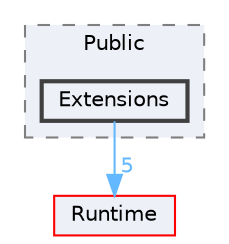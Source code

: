 digraph "Extensions"
{
 // INTERACTIVE_SVG=YES
 // LATEX_PDF_SIZE
  bgcolor="transparent";
  edge [fontname=Helvetica,fontsize=10,labelfontname=Helvetica,labelfontsize=10];
  node [fontname=Helvetica,fontsize=10,shape=box,height=0.2,width=0.4];
  compound=true
  subgraph clusterdir_beb735c3c183cccda32b4f16458f8e93 {
    graph [ bgcolor="#edf0f7", pencolor="grey50", label="Public", fontname=Helvetica,fontsize=10 style="filled,dashed", URL="dir_beb735c3c183cccda32b4f16458f8e93.html",tooltip=""]
  dir_ff1f6f7c4f9f16095930d27fde2040ee [label="Extensions", fillcolor="#edf0f7", color="grey25", style="filled,bold", URL="dir_ff1f6f7c4f9f16095930d27fde2040ee.html",tooltip=""];
  }
  dir_7536b172fbd480bfd146a1b1acd6856b [label="Runtime", fillcolor="#edf0f7", color="red", style="filled", URL="dir_7536b172fbd480bfd146a1b1acd6856b.html",tooltip=""];
  dir_ff1f6f7c4f9f16095930d27fde2040ee->dir_7536b172fbd480bfd146a1b1acd6856b [headlabel="5", labeldistance=1.5 headhref="dir_000386_000984.html" href="dir_000386_000984.html" color="steelblue1" fontcolor="steelblue1"];
}
